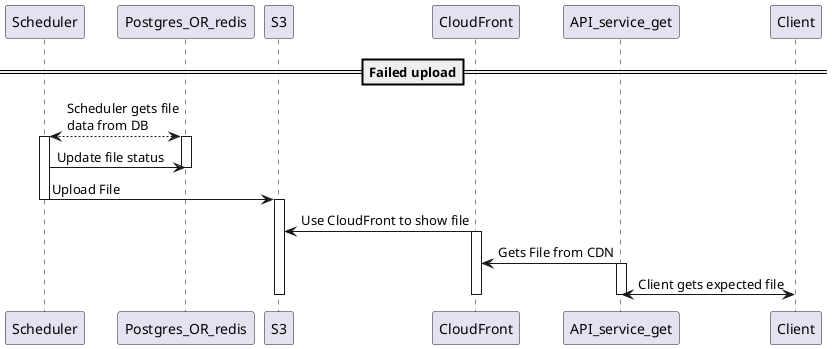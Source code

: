 @startuml

==Failed upload==

Scheduler <--> Postgres_OR_redis: Scheduler gets file\ndata from DB
activate Postgres_OR_redis
activate Scheduler
Scheduler -> Postgres_OR_redis: Update file status
deactivate Postgres_OR_redis
Scheduler -> S3: Upload File
deactivate Scheduler

activate S3
S3 <- CloudFront: Use CloudFront to show file
activate CloudFront
CloudFront <- API_service_get: Gets File from CDN
activate API_service_get
API_service_get <-> Client: Client gets expected file
deactivate CloudFront
deactivate API_service_get
deactivate S3
@enduml